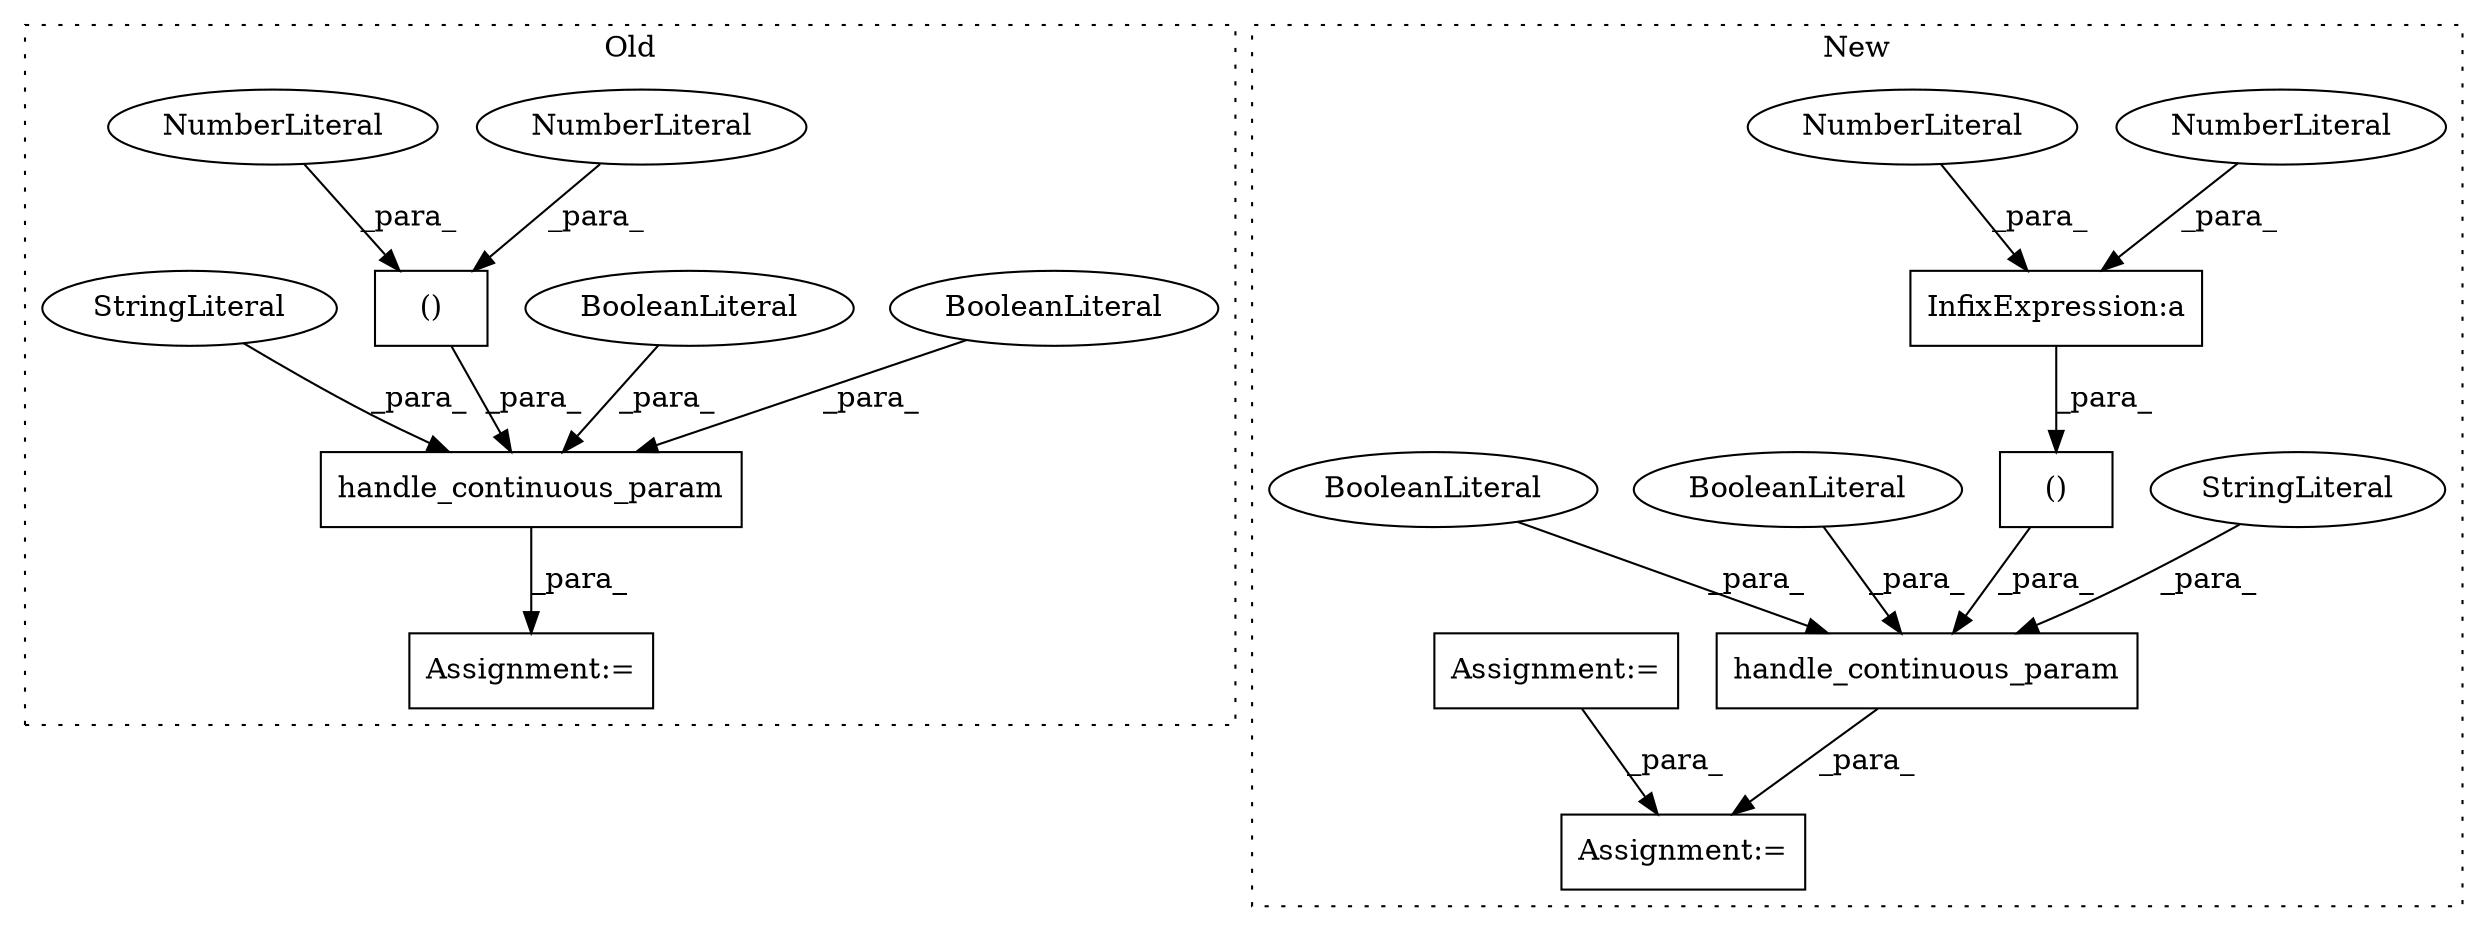 digraph G {
subgraph cluster0 {
1 [label="handle_continuous_param" a="32" s="7844,7917" l="24,1" shape="box"];
3 [label="BooleanLiteral" a="9" s="7908" l="4" shape="ellipse"];
4 [label="BooleanLiteral" a="9" s="7913" l="4" shape="ellipse"];
8 [label="()" a="106" s="7889" l="17" shape="box"];
9 [label="NumberLiteral" a="34" s="7889" l="1" shape="ellipse"];
13 [label="NumberLiteral" a="34" s="7903" l="3" shape="ellipse"];
16 [label="StringLiteral" a="45" s="7875" l="8" shape="ellipse"];
17 [label="Assignment:=" a="7" s="7731" l="1" shape="box"];
label = "Old";
style="dotted";
}
subgraph cluster1 {
2 [label="handle_continuous_param" a="32" s="17198,17302" l="24,1" shape="box"];
5 [label="StringLiteral" a="45" s="17232" l="11" shape="ellipse"];
6 [label="Assignment:=" a="7" s="17319" l="1" shape="box"];
7 [label="()" a="106" s="17249" l="42" shape="box"];
10 [label="InfixExpression:a" a="27" s="17281" l="3" shape="box"];
11 [label="NumberLiteral" a="34" s="17278" l="3" shape="ellipse"];
12 [label="NumberLiteral" a="34" s="17284" l="6" shape="ellipse"];
14 [label="BooleanLiteral" a="9" s="17293" l="4" shape="ellipse"];
15 [label="BooleanLiteral" a="9" s="17298" l="4" shape="ellipse"];
18 [label="Assignment:=" a="7" s="17002" l="1" shape="box"];
label = "New";
style="dotted";
}
1 -> 17 [label="_para_"];
2 -> 6 [label="_para_"];
3 -> 1 [label="_para_"];
4 -> 1 [label="_para_"];
5 -> 2 [label="_para_"];
7 -> 2 [label="_para_"];
8 -> 1 [label="_para_"];
9 -> 8 [label="_para_"];
10 -> 7 [label="_para_"];
11 -> 10 [label="_para_"];
12 -> 10 [label="_para_"];
13 -> 8 [label="_para_"];
14 -> 2 [label="_para_"];
15 -> 2 [label="_para_"];
16 -> 1 [label="_para_"];
18 -> 6 [label="_para_"];
}